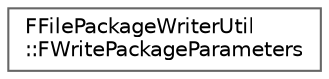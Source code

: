 digraph "Graphical Class Hierarchy"
{
 // INTERACTIVE_SVG=YES
 // LATEX_PDF_SIZE
  bgcolor="transparent";
  edge [fontname=Helvetica,fontsize=10,labelfontname=Helvetica,labelfontsize=10];
  node [fontname=Helvetica,fontsize=10,shape=box,height=0.2,width=0.4];
  rankdir="LR";
  Node0 [id="Node000000",label="FFilePackageWriterUtil\l::FWritePackageParameters",height=0.2,width=0.4,color="grey40", fillcolor="white", style="filled",URL="$d1/d50/structFFilePackageWriterUtil_1_1FWritePackageParameters.html",tooltip=" "];
}
